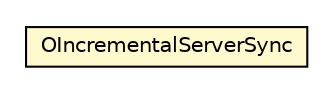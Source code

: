 #!/usr/local/bin/dot
#
# Class diagram 
# Generated by UMLGraph version R5_6-24-gf6e263 (http://www.umlgraph.org/)
#

digraph G {
	edge [fontname="Helvetica",fontsize=10,labelfontname="Helvetica",labelfontsize=10];
	node [fontname="Helvetica",fontsize=10,shape=plaintext];
	nodesep=0.25;
	ranksep=0.5;
	// com.orientechnologies.orient.server.distributed.impl.OIncrementalServerSync
	c3769376 [label=<<table title="com.orientechnologies.orient.server.distributed.impl.OIncrementalServerSync" border="0" cellborder="1" cellspacing="0" cellpadding="2" port="p" bgcolor="lemonChiffon" href="./OIncrementalServerSync.html">
		<tr><td><table border="0" cellspacing="0" cellpadding="1">
<tr><td align="center" balign="center"> OIncrementalServerSync </td></tr>
		</table></td></tr>
		</table>>, URL="./OIncrementalServerSync.html", fontname="Helvetica", fontcolor="black", fontsize=10.0];
}

